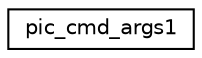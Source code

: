 digraph "Graphical Class Hierarchy"
{
 // INTERACTIVE_SVG=YES
  edge [fontname="Helvetica",fontsize="10",labelfontname="Helvetica",labelfontsize="10"];
  node [fontname="Helvetica",fontsize="10",shape=record];
  rankdir="LR";
  Node0 [label="pic_cmd_args1",height=0.2,width=0.4,color="black", fillcolor="white", style="filled",URL="$structpic__cmd__args1.html"];
}
